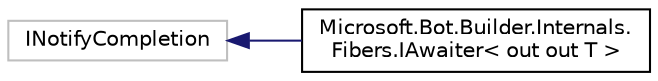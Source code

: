 digraph "Graphical Class Hierarchy"
{
  edge [fontname="Helvetica",fontsize="10",labelfontname="Helvetica",labelfontsize="10"];
  node [fontname="Helvetica",fontsize="10",shape=record];
  rankdir="LR";
  Node1 [label="INotifyCompletion",height=0.2,width=0.4,color="grey75", fillcolor="white", style="filled"];
  Node1 -> Node2 [dir="back",color="midnightblue",fontsize="10",style="solid",fontname="Helvetica"];
  Node2 [label="Microsoft.Bot.Builder.Internals.\lFibers.IAwaiter\< out out T \>",height=0.2,width=0.4,color="black", fillcolor="white", style="filled",URL="$d3/d87/interface_microsoft_1_1_bot_1_1_builder_1_1_internals_1_1_fibers_1_1_i_awaiter.html"];
}
